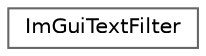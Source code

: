 digraph "Graphical Class Hierarchy"
{
 // LATEX_PDF_SIZE
  bgcolor="transparent";
  edge [fontname=Helvetica,fontsize=10,labelfontname=Helvetica,labelfontsize=10];
  node [fontname=Helvetica,fontsize=10,shape=box,height=0.2,width=0.4];
  rankdir="LR";
  Node0 [label="ImGuiTextFilter",height=0.2,width=0.4,color="grey40", fillcolor="white", style="filled",URL="$struct_im_gui_text_filter.html",tooltip=" "];
}
